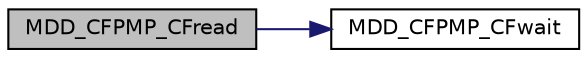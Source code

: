 digraph "MDD_CFPMP_CFread"
{
  edge [fontname="Helvetica",fontsize="10",labelfontname="Helvetica",labelfontsize="10"];
  node [fontname="Helvetica",fontsize="10",shape=record];
  rankdir="LR";
  Node1 [label="MDD_CFPMP_CFread",height=0.2,width=0.4,color="black", fillcolor="grey75", style="filled", fontcolor="black"];
  Node1 -> Node2 [color="midnightblue",fontsize="10",style="solid",fontname="Helvetica"];
  Node2 [label="MDD_CFPMP_CFwait",height=0.2,width=0.4,color="black", fillcolor="white", style="filled",URL="$_c_f-_p_m_p_8c.html#a4c29530f84e422bdd8da8e67bc7bb743"];
}

